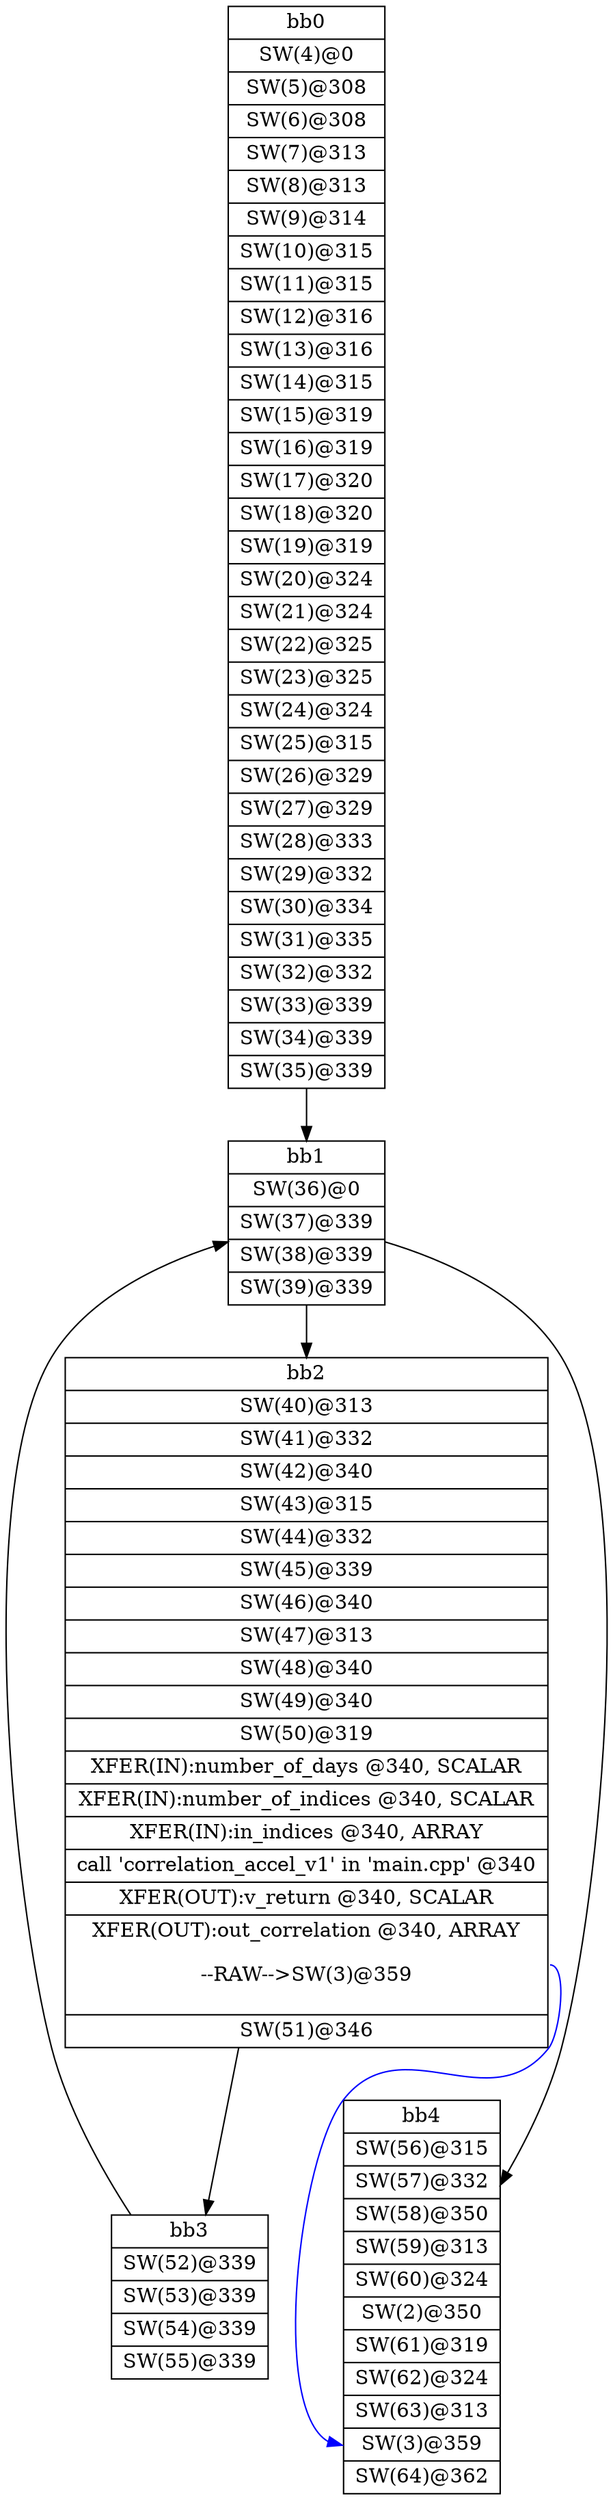 digraph CDFG {
node [shape=record];
bb0 [shape=record, label = "{bb0|<x0x2c50810>SW(4)@0\n|<x0x2c50430>SW(5)@308\n|<x0x2c50590>SW(6)@308\n|<x0x2c506f0>SW(7)@313\n|<x0x2c0e900>SW(8)@313\n|<x0x2c0ea60>SW(9)@314\n|<x0x2c0ebc0>SW(10)@315\n|<x0x2c0ed20>SW(11)@315\n|<x0x2c0ee80>SW(12)@316\n|<x0x2c0eff0>SW(13)@316\n|<x0x2c0f120>SW(14)@315\n|<x0x2c0f280>SW(15)@319\n|<x0x2c0f3e0>SW(16)@319\n|<x0x2c0f540>SW(17)@320\n|<x0x2c0f6b0>SW(18)@320\n|<x0x2c0f7e0>SW(19)@319\n|<x0x2c0f940>SW(20)@324\n|<x0x2c0faa0>SW(21)@324\n|<x0x2c0fc00>SW(22)@325\n|<x0x2c0fd70>SW(23)@325\n|<x0x2c0fea0>SW(24)@324\n|<x0x2c10000>SW(25)@315\n|<x0x2c10160>SW(26)@329\n|<x0x2c10290>SW(27)@329\n|<x0x2c103e0>SW(28)@333\n|<x0x2c10550>SW(29)@332\n|<x0x2c106c0>SW(30)@334\n|<x0x2c519b0>SW(31)@335\n|<x0x2c53b30>SW(32)@332\n|<x0x2c53ca0>SW(33)@339\n|<x0x2c53de0>SW(34)@339\n|<x0x2c53f40>SW(35)@339\n}"];
bb1 [shape=record, label = "{bb1|<x0x2c51af0>SW(36)@0\n|<x0x2c51bb0>SW(37)@339\n|<x0x2c51d10>SW(38)@339\n|<x0x2c51e50>SW(39)@339\n}"];
bb2 [shape=record, label = "{bb2|<x0x2c51a90>SW(40)@313\n|<x0x2c52130>SW(41)@332\n|<x0x2c522a0>SW(42)@340\n|<x0x2c523e0>SW(43)@315\n|<x0x2c52540>SW(44)@332\n|<x0x2c526b0>SW(45)@339\n|<x0x2c52810>SW(46)@340\n|<x0x2c52950>SW(47)@313\n|<x0x2c52ab0>SW(48)@340\n|<x0x2c52be0>SW(49)@340\n|<x0x2c52d20>SW(50)@319\n|<x0x2c54100>XFER(IN):number_of_days @340, SCALAR\n|<x0x2c54180>XFER(IN):number_of_indices @340, SCALAR\n|<x0x2c54200>XFER(IN):in_indices @340, ARRAY\n|<x0x2c0ad60>call 'correlation_accel_v1' in 'main.cpp' @340\n|<x0x2c54300>XFER(OUT):v_return @340, SCALAR\n|<x0x2c54280>XFER(OUT):out_correlation @340, ARRAY\n\n--RAW--\>SW(3)@359\n\n|<x0x2c52e80>SW(51)@346\n}"];
bb3 [shape=record, label = "{bb3|<x0x2c52f60>SW(52)@339\n|<x0x2c530c0>SW(53)@339\n|<x0x2c53200>SW(54)@339\n|<x0x2c53360>SW(55)@339\n}"];
bb4 [shape=record, label = "{bb4|<x0x2c51f80>SW(56)@315\n|<x0x2c53690>SW(57)@332\n|<x0x2c53800>SW(58)@350\n|<x0x2c53940>SW(59)@313\n|<x0x2c54020>SW(60)@324\n|<x0x2c0e640>SW(2)@350\n|<x0x2c56190>SW(61)@319\n|<x0x2c562f0>SW(62)@324\n|<x0x2c56450>SW(63)@313\n|<x0x2c0e5e0>SW(3)@359\n|<x0x2c565b0>SW(64)@362\n}"];
bb0 -> bb1
bb1 -> bb2
bb1 -> bb4
bb2 -> bb3
bb3 -> bb1
bb2:x0x2c54280 -> bb4:x0x2c0e5e0[color=blue]
}
